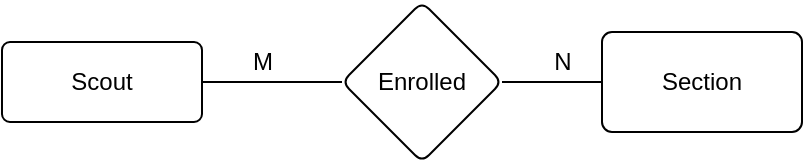 <mxfile version="18.1.3" type="onedrive"><diagram id="J_6Qa7moI7d_cna3rEN7" name="Page-1"><mxGraphModel grid="1" page="1" gridSize="10" guides="1" tooltips="1" connect="1" arrows="1" fold="1" pageScale="1" pageWidth="827" pageHeight="1169" math="0" shadow="0"><root><mxCell id="0"/><mxCell id="1" parent="0"/><mxCell id="7qPaxBVmZJJIMYwwWQrF-4" value="" style="edgeStyle=orthogonalEdgeStyle;rounded=0;orthogonalLoop=1;jettySize=auto;html=1;endArrow=none;endFill=0;" edge="1" parent="1" source="7qPaxBVmZJJIMYwwWQrF-1" target="7qPaxBVmZJJIMYwwWQrF-3"><mxGeometry relative="1" as="geometry"><Array as="points"><mxPoint x="290" y="310"/><mxPoint x="290" y="310"/></Array></mxGeometry></mxCell><mxCell id="7qPaxBVmZJJIMYwwWQrF-1" value="Scout" style="rounded=1;arcSize=10;whiteSpace=wrap;html=1;align=center;" vertex="1" parent="1"><mxGeometry x="170" y="290" width="100" height="40" as="geometry"/></mxCell><mxCell id="7qPaxBVmZJJIMYwwWQrF-7" value="" style="edgeStyle=orthogonalEdgeStyle;rounded=0;orthogonalLoop=1;jettySize=auto;html=1;endArrow=none;endFill=0;" edge="1" parent="1" source="7qPaxBVmZJJIMYwwWQrF-3" target="7qPaxBVmZJJIMYwwWQrF-6"><mxGeometry relative="1" as="geometry"/></mxCell><mxCell id="7qPaxBVmZJJIMYwwWQrF-3" value="Enrolled" style="rhombus;whiteSpace=wrap;html=1;rounded=1;arcSize=10;" vertex="1" parent="1"><mxGeometry x="340" y="270" width="80" height="80" as="geometry"/></mxCell><mxCell id="7qPaxBVmZJJIMYwwWQrF-5" value="M" style="text;html=1;align=center;verticalAlign=middle;resizable=0;points=[];autosize=1;strokeColor=none;fillColor=none;" vertex="1" parent="1"><mxGeometry x="285" y="290" width="30" height="20" as="geometry"/></mxCell><mxCell id="7qPaxBVmZJJIMYwwWQrF-6" value="Section" style="whiteSpace=wrap;html=1;rounded=1;arcSize=10;" vertex="1" parent="1"><mxGeometry x="470" y="285" width="100" height="50" as="geometry"/></mxCell><mxCell id="7qPaxBVmZJJIMYwwWQrF-8" value="N" style="text;html=1;align=center;verticalAlign=middle;resizable=0;points=[];autosize=1;strokeColor=none;fillColor=none;" vertex="1" parent="1"><mxGeometry x="440" y="290" width="20" height="20" as="geometry"/></mxCell></root></mxGraphModel></diagram></mxfile>
